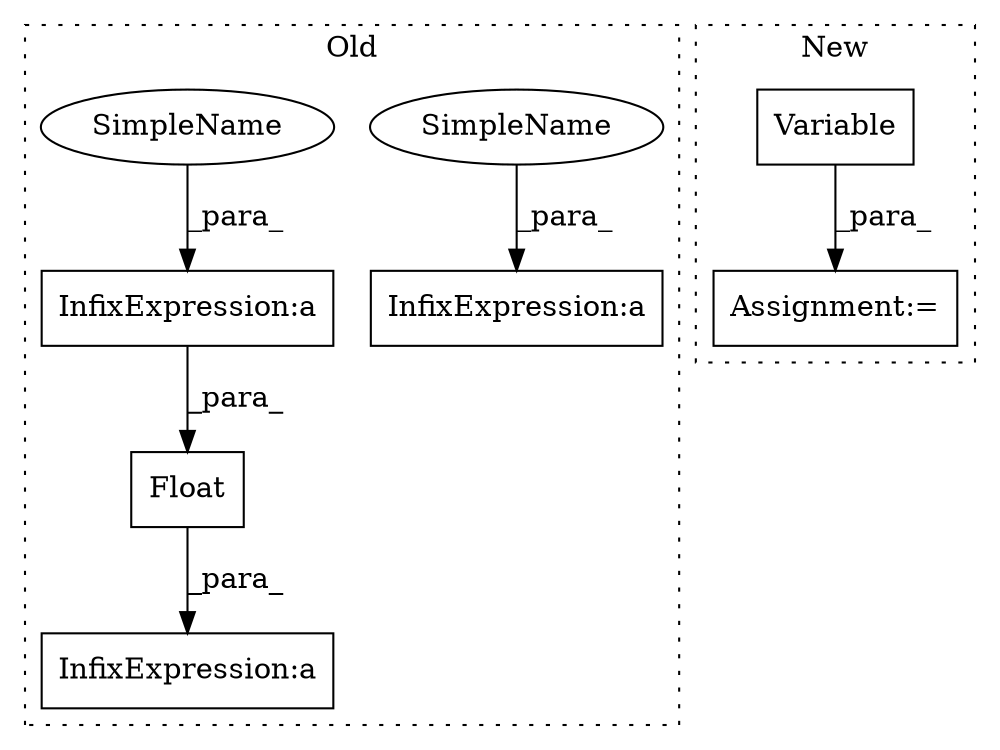 digraph G {
subgraph cluster0 {
1 [label="Float" a="32" s="2677,2697" l="6,1" shape="box"];
4 [label="InfixExpression:a" a="27" s="2684" l="3" shape="box"];
5 [label="InfixExpression:a" a="27" s="2698" l="3" shape="box"];
6 [label="InfixExpression:a" a="27" s="2640" l="3" shape="box"];
7 [label="SimpleName" a="42" s="2643" l="10" shape="ellipse"];
8 [label="SimpleName" a="42" s="2687" l="10" shape="ellipse"];
label = "Old";
style="dotted";
}
subgraph cluster1 {
2 [label="Variable" a="32" s="3083,3105" l="9,1" shape="box"];
3 [label="Assignment:=" a="7" s="3043" l="7" shape="box"];
label = "New";
style="dotted";
}
1 -> 5 [label="_para_"];
2 -> 3 [label="_para_"];
4 -> 1 [label="_para_"];
7 -> 6 [label="_para_"];
8 -> 4 [label="_para_"];
}